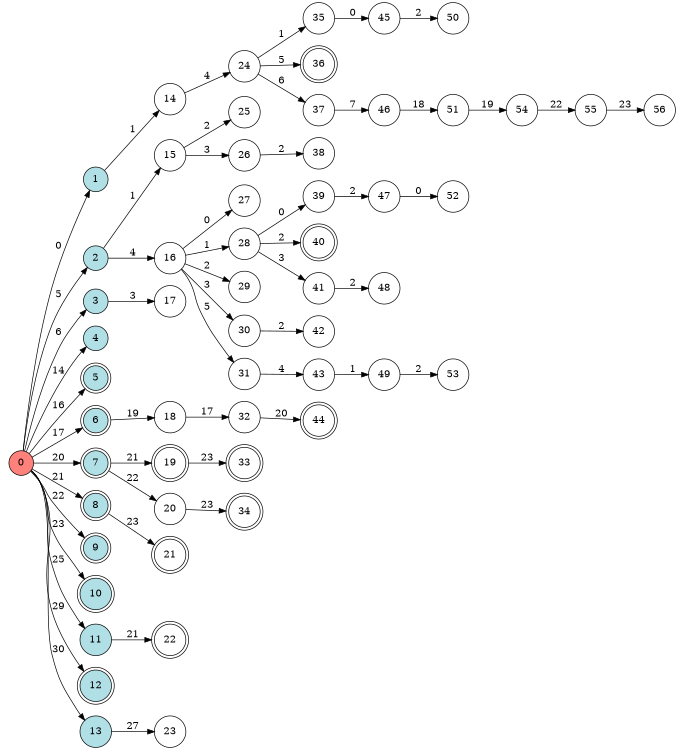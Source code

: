 digraph APTA {
__start0 [label="" shape="none"];

rankdir=LR;
size="8,5";

s0 [style="filled", color="black", fillcolor="#ff817b" shape="circle", label="0"];
s1 [style="filled", color="black", fillcolor="powderblue" shape="circle", label="1"];
s2 [style="filled", color="black", fillcolor="powderblue" shape="circle", label="2"];
s3 [style="filled", color="black", fillcolor="powderblue" shape="circle", label="3"];
s4 [style="filled", color="black", fillcolor="powderblue" shape="circle", label="4"];
s5 [style="rounded,filled", color="black", fillcolor="powderblue" shape="doublecircle", label="5"];
s6 [style="rounded,filled", color="black", fillcolor="powderblue" shape="doublecircle", label="6"];
s7 [style="rounded,filled", color="black", fillcolor="powderblue" shape="doublecircle", label="7"];
s8 [style="rounded,filled", color="black", fillcolor="powderblue" shape="doublecircle", label="8"];
s9 [style="rounded,filled", color="black", fillcolor="powderblue" shape="doublecircle", label="9"];
s10 [style="rounded,filled", color="black", fillcolor="powderblue" shape="doublecircle", label="10"];
s11 [style="filled", color="black", fillcolor="powderblue" shape="circle", label="11"];
s12 [style="rounded,filled", color="black", fillcolor="powderblue" shape="doublecircle", label="12"];
s13 [style="filled", color="black", fillcolor="powderblue" shape="circle", label="13"];
s14 [style="filled", color="black", fillcolor="white" shape="circle", label="14"];
s15 [style="filled", color="black", fillcolor="white" shape="circle", label="15"];
s16 [style="filled", color="black", fillcolor="white" shape="circle", label="16"];
s17 [style="filled", color="black", fillcolor="white" shape="circle", label="17"];
s18 [style="filled", color="black", fillcolor="white" shape="circle", label="18"];
s19 [style="rounded,filled", color="black", fillcolor="white" shape="doublecircle", label="19"];
s20 [style="filled", color="black", fillcolor="white" shape="circle", label="20"];
s21 [style="rounded,filled", color="black", fillcolor="white" shape="doublecircle", label="21"];
s22 [style="rounded,filled", color="black", fillcolor="white" shape="doublecircle", label="22"];
s23 [style="filled", color="black", fillcolor="white" shape="circle", label="23"];
s24 [style="filled", color="black", fillcolor="white" shape="circle", label="24"];
s25 [style="filled", color="black", fillcolor="white" shape="circle", label="25"];
s26 [style="filled", color="black", fillcolor="white" shape="circle", label="26"];
s27 [style="filled", color="black", fillcolor="white" shape="circle", label="27"];
s28 [style="filled", color="black", fillcolor="white" shape="circle", label="28"];
s29 [style="filled", color="black", fillcolor="white" shape="circle", label="29"];
s30 [style="filled", color="black", fillcolor="white" shape="circle", label="30"];
s31 [style="filled", color="black", fillcolor="white" shape="circle", label="31"];
s32 [style="filled", color="black", fillcolor="white" shape="circle", label="32"];
s33 [style="rounded,filled", color="black", fillcolor="white" shape="doublecircle", label="33"];
s34 [style="rounded,filled", color="black", fillcolor="white" shape="doublecircle", label="34"];
s35 [style="filled", color="black", fillcolor="white" shape="circle", label="35"];
s36 [style="rounded,filled", color="black", fillcolor="white" shape="doublecircle", label="36"];
s37 [style="filled", color="black", fillcolor="white" shape="circle", label="37"];
s38 [style="filled", color="black", fillcolor="white" shape="circle", label="38"];
s39 [style="filled", color="black", fillcolor="white" shape="circle", label="39"];
s40 [style="rounded,filled", color="black", fillcolor="white" shape="doublecircle", label="40"];
s41 [style="filled", color="black", fillcolor="white" shape="circle", label="41"];
s42 [style="filled", color="black", fillcolor="white" shape="circle", label="42"];
s43 [style="filled", color="black", fillcolor="white" shape="circle", label="43"];
s44 [style="rounded,filled", color="black", fillcolor="white" shape="doublecircle", label="44"];
s45 [style="filled", color="black", fillcolor="white" shape="circle", label="45"];
s46 [style="filled", color="black", fillcolor="white" shape="circle", label="46"];
s47 [style="filled", color="black", fillcolor="white" shape="circle", label="47"];
s48 [style="filled", color="black", fillcolor="white" shape="circle", label="48"];
s49 [style="filled", color="black", fillcolor="white" shape="circle", label="49"];
s50 [style="filled", color="black", fillcolor="white" shape="circle", label="50"];
s51 [style="filled", color="black", fillcolor="white" shape="circle", label="51"];
s52 [style="filled", color="black", fillcolor="white" shape="circle", label="52"];
s53 [style="filled", color="black", fillcolor="white" shape="circle", label="53"];
s54 [style="filled", color="black", fillcolor="white" shape="circle", label="54"];
s55 [style="filled", color="black", fillcolor="white" shape="circle", label="55"];
s56 [style="filled", color="black", fillcolor="white" shape="circle", label="56"];
s0 -> s1 [label="0"];
s0 -> s2 [label="5"];
s0 -> s3 [label="6"];
s0 -> s4 [label="14"];
s0 -> s5 [label="16"];
s0 -> s6 [label="17"];
s0 -> s7 [label="20"];
s0 -> s8 [label="21"];
s0 -> s9 [label="22"];
s0 -> s10 [label="23"];
s0 -> s11 [label="25"];
s0 -> s12 [label="29"];
s0 -> s13 [label="30"];
s1 -> s14 [label="1"];
s2 -> s15 [label="1"];
s2 -> s16 [label="4"];
s3 -> s17 [label="3"];
s6 -> s18 [label="19"];
s7 -> s19 [label="21"];
s7 -> s20 [label="22"];
s8 -> s21 [label="23"];
s11 -> s22 [label="21"];
s13 -> s23 [label="27"];
s14 -> s24 [label="4"];
s15 -> s25 [label="2"];
s15 -> s26 [label="3"];
s16 -> s27 [label="0"];
s16 -> s28 [label="1"];
s16 -> s29 [label="2"];
s16 -> s30 [label="3"];
s16 -> s31 [label="5"];
s18 -> s32 [label="17"];
s19 -> s33 [label="23"];
s20 -> s34 [label="23"];
s24 -> s35 [label="1"];
s24 -> s36 [label="5"];
s24 -> s37 [label="6"];
s26 -> s38 [label="2"];
s28 -> s39 [label="0"];
s28 -> s40 [label="2"];
s28 -> s41 [label="3"];
s30 -> s42 [label="2"];
s31 -> s43 [label="4"];
s32 -> s44 [label="20"];
s35 -> s45 [label="0"];
s37 -> s46 [label="7"];
s39 -> s47 [label="2"];
s41 -> s48 [label="2"];
s43 -> s49 [label="1"];
s45 -> s50 [label="2"];
s46 -> s51 [label="18"];
s47 -> s52 [label="0"];
s49 -> s53 [label="2"];
s51 -> s54 [label="19"];
s54 -> s55 [label="22"];
s55 -> s56 [label="23"];

}